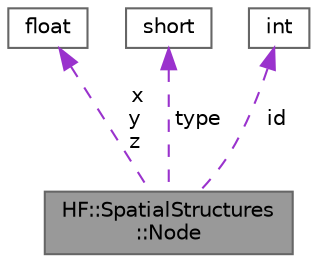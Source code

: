 digraph "HF::SpatialStructures::Node"
{
 // LATEX_PDF_SIZE
  bgcolor="transparent";
  edge [fontname=Helvetica,fontsize=10,labelfontname=Helvetica,labelfontsize=10];
  node [fontname=Helvetica,fontsize=10,shape=box,height=0.2,width=0.4];
  Node1 [label="HF::SpatialStructures\l::Node",height=0.2,width=0.4,color="gray40", fillcolor="grey60", style="filled", fontcolor="black",tooltip="A point in space with an ID."];
  Node2 -> Node1 [dir="back",color="darkorchid3",style="dashed",label=" x\ny\nz" ];
  Node2 [label="float",height=0.2,width=0.4,color="gray40", fillcolor="white", style="filled",tooltip=" "];
  Node3 -> Node1 [dir="back",color="darkorchid3",style="dashed",label=" type" ];
  Node3 [label="short",height=0.2,width=0.4,color="gray40", fillcolor="white", style="filled",tooltip=" "];
  Node4 -> Node1 [dir="back",color="darkorchid3",style="dashed",label=" id" ];
  Node4 [label="int",height=0.2,width=0.4,color="gray40", fillcolor="white", style="filled",tooltip=" "];
}
